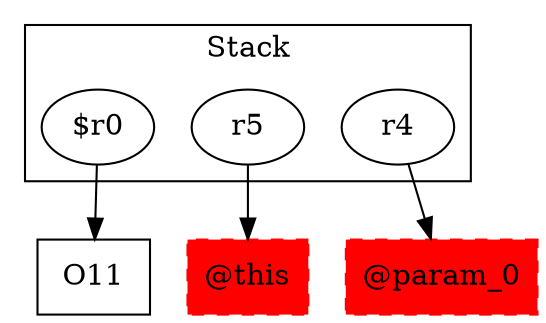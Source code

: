 digraph sample {
  rankDir="LR";
  subgraph cluster_0 {
    label="Stack"
    "$r0"; "r5"; "r4"; 
  }
  "$r0" -> { O11[shape=box]};
  "r5" -> { "@this"[shape=box]};
  "r4" -> { "@param_0"[shape=box]};
  "@this"[shape=box, style="filled,dashed"];
  "@param_0"[shape=box, style="filled,dashed"];
  "@this"[color="red"];
  "@param_0"[color="red"];
}
